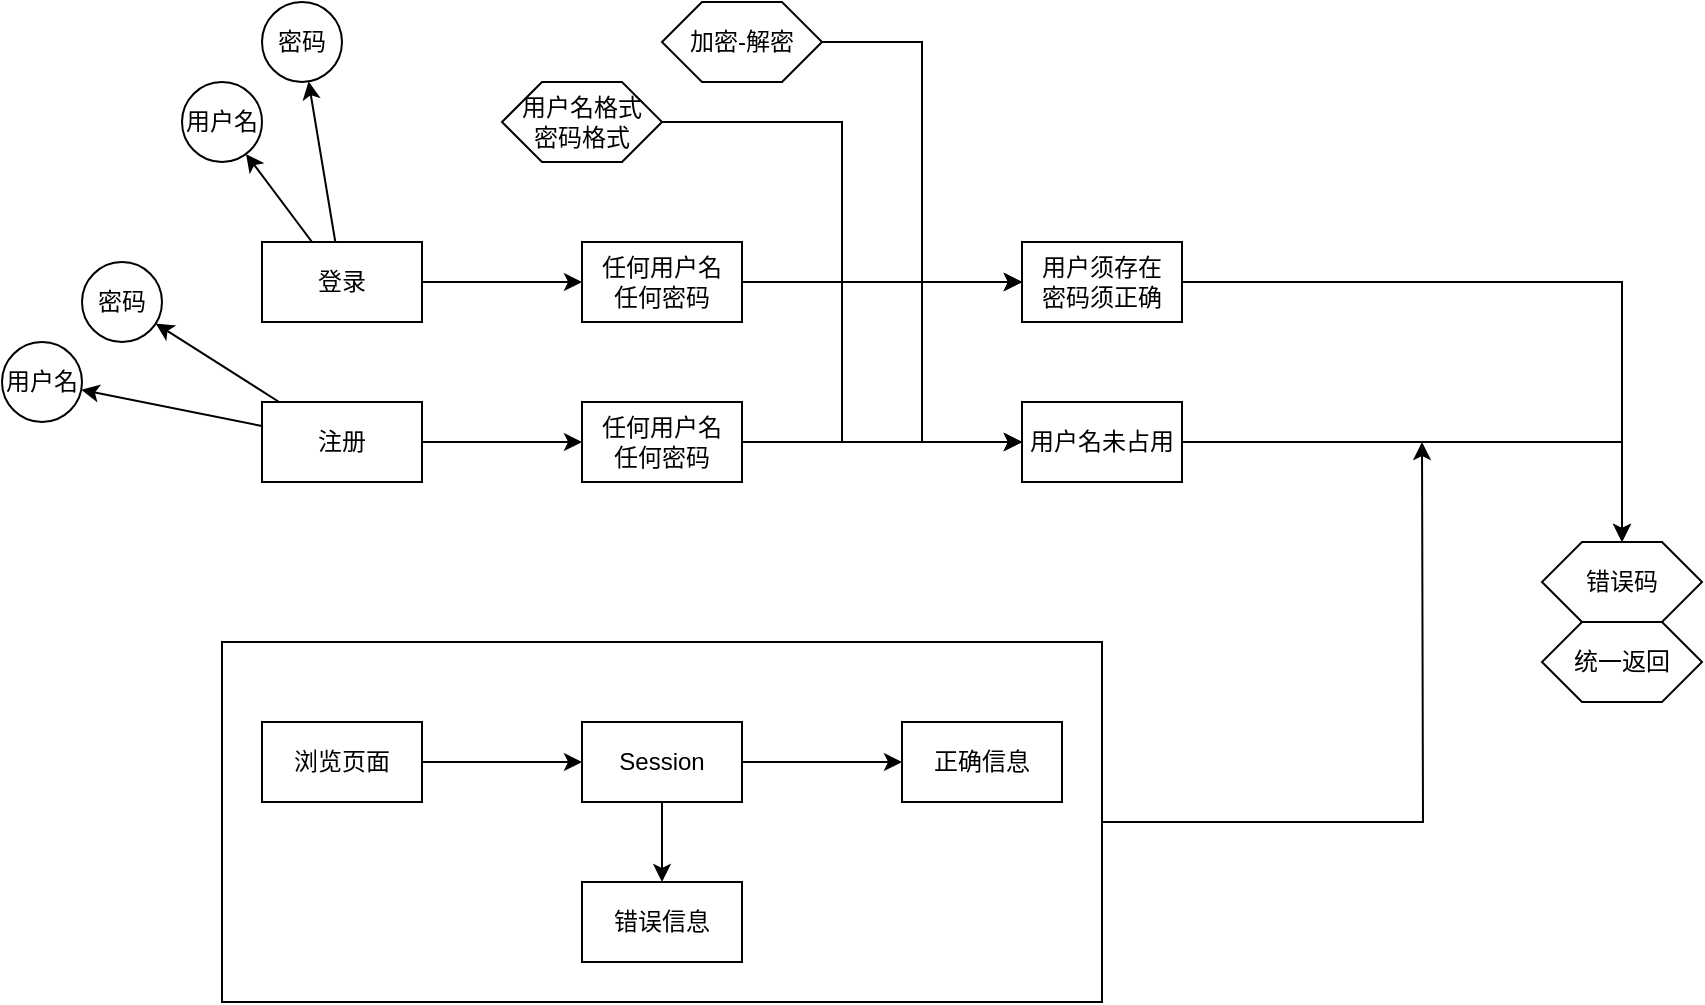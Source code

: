 <mxfile version="13.5.1" type="device"><diagram id="v0dCSBvJqS6UehyQgt7b" name="第 1 页"><mxGraphModel dx="1426" dy="352" grid="1" gridSize="10" guides="1" tooltips="1" connect="1" arrows="1" fold="1" page="1" pageScale="1" pageWidth="827" pageHeight="1169" math="0" shadow="0"><root><mxCell id="0"/><mxCell id="1" parent="0"/><mxCell id="MssjT_vcW1di_dCmm07y-41" style="edgeStyle=orthogonalEdgeStyle;rounded=0;orthogonalLoop=1;jettySize=auto;html=1;exitX=1;exitY=0.5;exitDx=0;exitDy=0;" edge="1" parent="1" source="MssjT_vcW1di_dCmm07y-40"><mxGeometry relative="1" as="geometry"><mxPoint x="660" y="340" as="targetPoint"/></mxGeometry></mxCell><mxCell id="MssjT_vcW1di_dCmm07y-40" value="" style="rounded=0;whiteSpace=wrap;html=1;" vertex="1" parent="1"><mxGeometry x="60" y="440" width="440" height="180" as="geometry"/></mxCell><mxCell id="MssjT_vcW1di_dCmm07y-6" style="edgeStyle=orthogonalEdgeStyle;rounded=0;orthogonalLoop=1;jettySize=auto;html=1;" edge="1" parent="1" source="MssjT_vcW1di_dCmm07y-1" target="MssjT_vcW1di_dCmm07y-5"><mxGeometry relative="1" as="geometry"/></mxCell><mxCell id="MssjT_vcW1di_dCmm07y-12" style="rounded=0;orthogonalLoop=1;jettySize=auto;html=1;" edge="1" parent="1" source="MssjT_vcW1di_dCmm07y-1" target="MssjT_vcW1di_dCmm07y-10"><mxGeometry relative="1" as="geometry"/></mxCell><mxCell id="MssjT_vcW1di_dCmm07y-13" style="rounded=0;orthogonalLoop=1;jettySize=auto;html=1;" edge="1" parent="1" source="MssjT_vcW1di_dCmm07y-1" target="MssjT_vcW1di_dCmm07y-11"><mxGeometry relative="1" as="geometry"/></mxCell><mxCell id="MssjT_vcW1di_dCmm07y-1" value="登录" style="rounded=0;whiteSpace=wrap;html=1;" vertex="1" parent="1"><mxGeometry x="80" y="240" width="80" height="40" as="geometry"/></mxCell><mxCell id="MssjT_vcW1di_dCmm07y-17" style="edgeStyle=none;rounded=0;orthogonalLoop=1;jettySize=auto;html=1;" edge="1" parent="1" source="MssjT_vcW1di_dCmm07y-2" target="MssjT_vcW1di_dCmm07y-15"><mxGeometry relative="1" as="geometry"/></mxCell><mxCell id="MssjT_vcW1di_dCmm07y-18" style="edgeStyle=none;rounded=0;orthogonalLoop=1;jettySize=auto;html=1;" edge="1" parent="1" source="MssjT_vcW1di_dCmm07y-2" target="MssjT_vcW1di_dCmm07y-14"><mxGeometry relative="1" as="geometry"/></mxCell><mxCell id="MssjT_vcW1di_dCmm07y-20" style="edgeStyle=none;rounded=0;orthogonalLoop=1;jettySize=auto;html=1;" edge="1" parent="1" source="MssjT_vcW1di_dCmm07y-2" target="MssjT_vcW1di_dCmm07y-19"><mxGeometry relative="1" as="geometry"/></mxCell><mxCell id="MssjT_vcW1di_dCmm07y-2" value="注册" style="rounded=0;whiteSpace=wrap;html=1;" vertex="1" parent="1"><mxGeometry x="80" y="320" width="80" height="40" as="geometry"/></mxCell><mxCell id="MssjT_vcW1di_dCmm07y-9" style="edgeStyle=orthogonalEdgeStyle;rounded=0;orthogonalLoop=1;jettySize=auto;html=1;entryX=0;entryY=0.5;entryDx=0;entryDy=0;" edge="1" parent="1" source="MssjT_vcW1di_dCmm07y-24" target="MssjT_vcW1di_dCmm07y-7"><mxGeometry relative="1" as="geometry"><mxPoint x="430" y="240" as="targetPoint"/></mxGeometry></mxCell><mxCell id="MssjT_vcW1di_dCmm07y-23" style="edgeStyle=orthogonalEdgeStyle;rounded=0;orthogonalLoop=1;jettySize=auto;html=1;entryX=0;entryY=0.5;entryDx=0;entryDy=0;" edge="1" parent="1" source="MssjT_vcW1di_dCmm07y-24" target="MssjT_vcW1di_dCmm07y-21"><mxGeometry relative="1" as="geometry"/></mxCell><mxCell id="MssjT_vcW1di_dCmm07y-8" value="" style="edgeStyle=orthogonalEdgeStyle;rounded=0;orthogonalLoop=1;jettySize=auto;html=1;" edge="1" parent="1" source="MssjT_vcW1di_dCmm07y-5" target="MssjT_vcW1di_dCmm07y-7"><mxGeometry relative="1" as="geometry"/></mxCell><mxCell id="MssjT_vcW1di_dCmm07y-5" value="任何用户名&lt;br&gt;任何密码" style="whiteSpace=wrap;html=1;" vertex="1" parent="1"><mxGeometry x="240" y="240" width="80" height="40" as="geometry"/></mxCell><mxCell id="MssjT_vcW1di_dCmm07y-31" style="edgeStyle=orthogonalEdgeStyle;rounded=0;orthogonalLoop=1;jettySize=auto;html=1;exitX=1;exitY=0.5;exitDx=0;exitDy=0;" edge="1" parent="1" source="MssjT_vcW1di_dCmm07y-7" target="MssjT_vcW1di_dCmm07y-29"><mxGeometry relative="1" as="geometry"/></mxCell><mxCell id="MssjT_vcW1di_dCmm07y-7" value="用户须存在&lt;br&gt;密码须正确" style="whiteSpace=wrap;html=1;" vertex="1" parent="1"><mxGeometry x="460" y="240" width="80" height="40" as="geometry"/></mxCell><mxCell id="MssjT_vcW1di_dCmm07y-10" value="用户名" style="ellipse;whiteSpace=wrap;html=1;" vertex="1" parent="1"><mxGeometry x="40" y="160" width="40" height="40" as="geometry"/></mxCell><mxCell id="MssjT_vcW1di_dCmm07y-11" value="密码" style="ellipse;whiteSpace=wrap;html=1;" vertex="1" parent="1"><mxGeometry x="80" y="120" width="40" height="40" as="geometry"/></mxCell><mxCell id="MssjT_vcW1di_dCmm07y-14" value="用户名" style="ellipse;whiteSpace=wrap;html=1;" vertex="1" parent="1"><mxGeometry x="-50" y="290" width="40" height="40" as="geometry"/></mxCell><mxCell id="MssjT_vcW1di_dCmm07y-15" value="密码" style="ellipse;whiteSpace=wrap;html=1;" vertex="1" parent="1"><mxGeometry x="-10" y="250" width="40" height="40" as="geometry"/></mxCell><mxCell id="MssjT_vcW1di_dCmm07y-22" value="" style="edgeStyle=none;rounded=0;orthogonalLoop=1;jettySize=auto;html=1;" edge="1" parent="1" source="MssjT_vcW1di_dCmm07y-19" target="MssjT_vcW1di_dCmm07y-21"><mxGeometry relative="1" as="geometry"/></mxCell><mxCell id="MssjT_vcW1di_dCmm07y-19" value="任何用户名&lt;br&gt;任何密码" style="whiteSpace=wrap;html=1;" vertex="1" parent="1"><mxGeometry x="240" y="320" width="80" height="40" as="geometry"/></mxCell><mxCell id="MssjT_vcW1di_dCmm07y-32" style="edgeStyle=orthogonalEdgeStyle;rounded=0;orthogonalLoop=1;jettySize=auto;html=1;exitX=1;exitY=0.5;exitDx=0;exitDy=0;" edge="1" parent="1" source="MssjT_vcW1di_dCmm07y-21" target="MssjT_vcW1di_dCmm07y-29"><mxGeometry relative="1" as="geometry"/></mxCell><mxCell id="MssjT_vcW1di_dCmm07y-21" value="用户名未占用" style="whiteSpace=wrap;html=1;" vertex="1" parent="1"><mxGeometry x="460" y="320" width="80" height="40" as="geometry"/></mxCell><mxCell id="MssjT_vcW1di_dCmm07y-24" value="加密-解密" style="shape=hexagon;perimeter=hexagonPerimeter2;whiteSpace=wrap;html=1;fixedSize=1;" vertex="1" parent="1"><mxGeometry x="280" y="120" width="80" height="40" as="geometry"/></mxCell><mxCell id="MssjT_vcW1di_dCmm07y-27" style="edgeStyle=orthogonalEdgeStyle;rounded=0;orthogonalLoop=1;jettySize=auto;html=1;entryX=0;entryY=0.5;entryDx=0;entryDy=0;" edge="1" parent="1" source="MssjT_vcW1di_dCmm07y-26" target="MssjT_vcW1di_dCmm07y-7"><mxGeometry relative="1" as="geometry"/></mxCell><mxCell id="MssjT_vcW1di_dCmm07y-28" style="edgeStyle=orthogonalEdgeStyle;rounded=0;orthogonalLoop=1;jettySize=auto;html=1;entryX=0;entryY=0.5;entryDx=0;entryDy=0;" edge="1" parent="1" source="MssjT_vcW1di_dCmm07y-26" target="MssjT_vcW1di_dCmm07y-21"><mxGeometry relative="1" as="geometry"/></mxCell><mxCell id="MssjT_vcW1di_dCmm07y-26" value="用户名格式&lt;br&gt;密码格式" style="shape=hexagon;perimeter=hexagonPerimeter2;whiteSpace=wrap;html=1;fixedSize=1;" vertex="1" parent="1"><mxGeometry x="200" y="160" width="80" height="40" as="geometry"/></mxCell><mxCell id="MssjT_vcW1di_dCmm07y-29" value="错误码" style="shape=hexagon;perimeter=hexagonPerimeter2;whiteSpace=wrap;html=1;fixedSize=1;" vertex="1" parent="1"><mxGeometry x="720" y="390" width="80" height="40" as="geometry"/></mxCell><mxCell id="MssjT_vcW1di_dCmm07y-30" value="统一返回" style="shape=hexagon;perimeter=hexagonPerimeter2;whiteSpace=wrap;html=1;fixedSize=1;" vertex="1" parent="1"><mxGeometry x="720" y="430" width="80" height="40" as="geometry"/></mxCell><mxCell id="MssjT_vcW1di_dCmm07y-35" value="" style="edgeStyle=orthogonalEdgeStyle;rounded=0;orthogonalLoop=1;jettySize=auto;html=1;" edge="1" parent="1" source="MssjT_vcW1di_dCmm07y-33" target="MssjT_vcW1di_dCmm07y-34"><mxGeometry relative="1" as="geometry"/></mxCell><mxCell id="MssjT_vcW1di_dCmm07y-33" value="浏览页面" style="rounded=0;whiteSpace=wrap;html=1;" vertex="1" parent="1"><mxGeometry x="80" y="480" width="80" height="40" as="geometry"/></mxCell><mxCell id="MssjT_vcW1di_dCmm07y-37" value="" style="edgeStyle=orthogonalEdgeStyle;rounded=0;orthogonalLoop=1;jettySize=auto;html=1;" edge="1" parent="1" source="MssjT_vcW1di_dCmm07y-34" target="MssjT_vcW1di_dCmm07y-36"><mxGeometry relative="1" as="geometry"/></mxCell><mxCell id="MssjT_vcW1di_dCmm07y-39" value="" style="edgeStyle=orthogonalEdgeStyle;rounded=0;orthogonalLoop=1;jettySize=auto;html=1;" edge="1" parent="1" source="MssjT_vcW1di_dCmm07y-34" target="MssjT_vcW1di_dCmm07y-38"><mxGeometry relative="1" as="geometry"/></mxCell><mxCell id="MssjT_vcW1di_dCmm07y-34" value="Session" style="whiteSpace=wrap;html=1;rounded=0;" vertex="1" parent="1"><mxGeometry x="240" y="480" width="80" height="40" as="geometry"/></mxCell><mxCell id="MssjT_vcW1di_dCmm07y-36" value="错误信息" style="whiteSpace=wrap;html=1;rounded=0;" vertex="1" parent="1"><mxGeometry x="240" y="560" width="80" height="40" as="geometry"/></mxCell><mxCell id="MssjT_vcW1di_dCmm07y-38" value="正确信息" style="whiteSpace=wrap;html=1;rounded=0;" vertex="1" parent="1"><mxGeometry x="400" y="480" width="80" height="40" as="geometry"/></mxCell></root></mxGraphModel></diagram></mxfile>